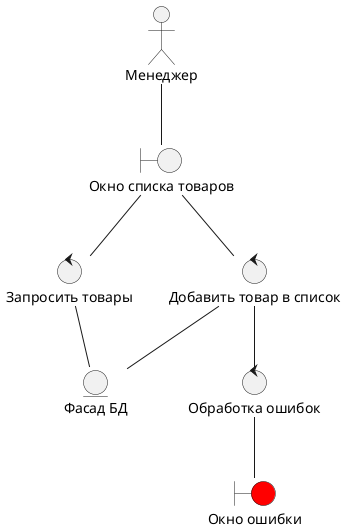 @startuml Диаграмма пригодности добавления новых товаров в список

actor Manager as "Менеджер"

boundary item_list as "Окно списка товаров"
boundary error as "Окно ошибки" #red

control select_items as "Запросить товары"
control add_item_to_list as "Добавить товар в список"
control handle_errors as "Обработка ошибок"

entity facade as "Фасад БД"

Manager -- item_list

item_list -- select_items
select_items -- facade
item_list -- add_item_to_list
add_item_to_list -- facade

add_item_to_list -- handle_errors
handle_errors -- error

@enduml
